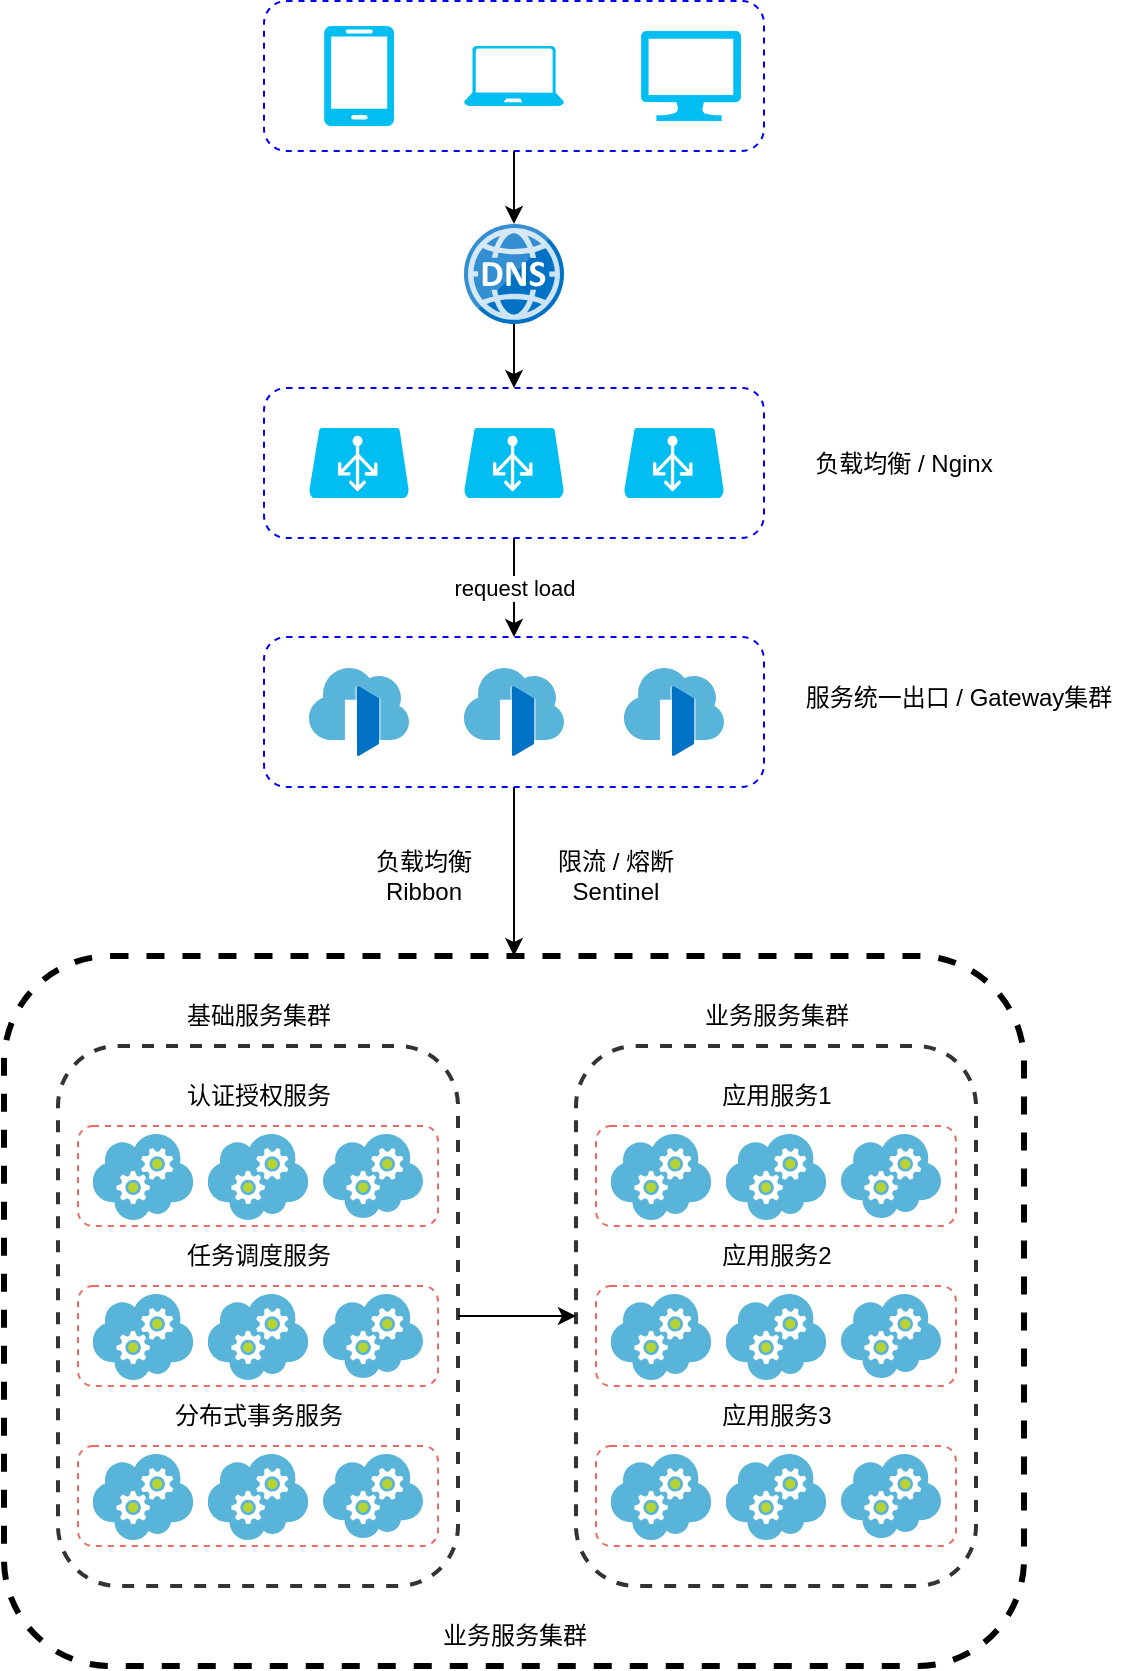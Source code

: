 <mxfile version="21.3.7" type="github">
  <diagram name="第 1 页" id="w9xl-TG2k7LFjIPjqJEN">
    <mxGraphModel dx="1434" dy="764" grid="1" gridSize="10" guides="1" tooltips="1" connect="1" arrows="1" fold="1" page="1" pageScale="1" pageWidth="827" pageHeight="1169" math="0" shadow="0">
      <root>
        <mxCell id="0" />
        <mxCell id="1" parent="0" />
        <mxCell id="45u271_x_Gc0cqA_vOGI-6" value="" style="rounded=1;whiteSpace=wrap;html=1;fillColor=none;strokeColor=#0000ff;dashed=1;" vertex="1" parent="1">
          <mxGeometry x="200" y="107.5" width="250" height="75" as="geometry" />
        </mxCell>
        <mxCell id="45u271_x_Gc0cqA_vOGI-2" value="" style="verticalLabelPosition=bottom;html=1;verticalAlign=top;align=center;strokeColor=none;fillColor=#00BEF2;shape=mxgraph.azure.mobile;pointerEvents=1;" vertex="1" parent="1">
          <mxGeometry x="230" y="120" width="35" height="50" as="geometry" />
        </mxCell>
        <mxCell id="45u271_x_Gc0cqA_vOGI-4" value="" style="verticalLabelPosition=bottom;html=1;verticalAlign=top;align=center;strokeColor=none;fillColor=#00BEF2;shape=mxgraph.azure.laptop;pointerEvents=1;" vertex="1" parent="1">
          <mxGeometry x="300" y="130" width="50" height="30" as="geometry" />
        </mxCell>
        <mxCell id="45u271_x_Gc0cqA_vOGI-5" value="" style="verticalLabelPosition=bottom;html=1;verticalAlign=top;align=center;strokeColor=none;fillColor=#00BEF2;shape=mxgraph.azure.computer;pointerEvents=1;" vertex="1" parent="1">
          <mxGeometry x="388.5" y="122.5" width="50" height="45" as="geometry" />
        </mxCell>
        <mxCell id="45u271_x_Gc0cqA_vOGI-7" value="" style="endArrow=classic;html=1;rounded=0;exitX=0.5;exitY=1;exitDx=0;exitDy=0;" edge="1" parent="1" source="45u271_x_Gc0cqA_vOGI-6" target="45u271_x_Gc0cqA_vOGI-10">
          <mxGeometry width="50" height="50" relative="1" as="geometry">
            <mxPoint x="390" y="330" as="sourcePoint" />
            <mxPoint x="370" y="220" as="targetPoint" />
          </mxGeometry>
        </mxCell>
        <mxCell id="45u271_x_Gc0cqA_vOGI-8" value="" style="verticalLabelPosition=bottom;html=1;verticalAlign=top;align=center;strokeColor=none;fillColor=#00BEF2;shape=mxgraph.azure.azure_load_balancer;" vertex="1" parent="1">
          <mxGeometry x="300" y="321" width="50" height="35" as="geometry" />
        </mxCell>
        <mxCell id="45u271_x_Gc0cqA_vOGI-11" style="edgeStyle=orthogonalEdgeStyle;rounded=0;orthogonalLoop=1;jettySize=auto;html=1;entryX=0.5;entryY=0;entryDx=0;entryDy=0;" edge="1" parent="1" source="45u271_x_Gc0cqA_vOGI-10" target="45u271_x_Gc0cqA_vOGI-18">
          <mxGeometry relative="1" as="geometry">
            <mxPoint x="410" y="320" as="targetPoint" />
          </mxGeometry>
        </mxCell>
        <mxCell id="45u271_x_Gc0cqA_vOGI-10" value="" style="image;sketch=0;aspect=fixed;html=1;points=[];align=center;fontSize=12;image=img/lib/mscae/DNS.svg;" vertex="1" parent="1">
          <mxGeometry x="300" y="219" width="50" height="50" as="geometry" />
        </mxCell>
        <mxCell id="45u271_x_Gc0cqA_vOGI-13" value="" style="verticalLabelPosition=bottom;html=1;verticalAlign=top;align=center;strokeColor=none;fillColor=#00BEF2;shape=mxgraph.azure.azure_load_balancer;" vertex="1" parent="1">
          <mxGeometry x="380" y="321" width="50" height="35" as="geometry" />
        </mxCell>
        <mxCell id="45u271_x_Gc0cqA_vOGI-14" value="" style="verticalLabelPosition=bottom;html=1;verticalAlign=top;align=center;strokeColor=none;fillColor=#00BEF2;shape=mxgraph.azure.azure_load_balancer;" vertex="1" parent="1">
          <mxGeometry x="222.5" y="321" width="50" height="35" as="geometry" />
        </mxCell>
        <mxCell id="45u271_x_Gc0cqA_vOGI-15" value="" style="image;sketch=0;aspect=fixed;html=1;points=[];align=center;fontSize=12;image=img/lib/mscae/Front_Doors.svg;" vertex="1" parent="1">
          <mxGeometry x="222.5" y="441" width="50" height="44" as="geometry" />
        </mxCell>
        <mxCell id="45u271_x_Gc0cqA_vOGI-16" value="" style="image;sketch=0;aspect=fixed;html=1;points=[];align=center;fontSize=12;image=img/lib/mscae/Front_Doors.svg;" vertex="1" parent="1">
          <mxGeometry x="300" y="441" width="50" height="44" as="geometry" />
        </mxCell>
        <mxCell id="45u271_x_Gc0cqA_vOGI-17" value="" style="image;sketch=0;aspect=fixed;html=1;points=[];align=center;fontSize=12;image=img/lib/mscae/Front_Doors.svg;" vertex="1" parent="1">
          <mxGeometry x="380" y="441" width="50" height="44" as="geometry" />
        </mxCell>
        <mxCell id="45u271_x_Gc0cqA_vOGI-20" value="request load" style="edgeStyle=orthogonalEdgeStyle;rounded=0;orthogonalLoop=1;jettySize=auto;html=1;exitX=0.5;exitY=1;exitDx=0;exitDy=0;entryX=0.5;entryY=0;entryDx=0;entryDy=0;" edge="1" parent="1" source="45u271_x_Gc0cqA_vOGI-18" target="45u271_x_Gc0cqA_vOGI-19">
          <mxGeometry relative="1" as="geometry" />
        </mxCell>
        <mxCell id="45u271_x_Gc0cqA_vOGI-18" value="" style="rounded=1;whiteSpace=wrap;html=1;fillColor=none;strokeColor=#0000ff;dashed=1;" vertex="1" parent="1">
          <mxGeometry x="200" y="301" width="250" height="75" as="geometry" />
        </mxCell>
        <mxCell id="45u271_x_Gc0cqA_vOGI-24" style="edgeStyle=orthogonalEdgeStyle;rounded=0;orthogonalLoop=1;jettySize=auto;html=1;exitX=0.5;exitY=1;exitDx=0;exitDy=0;entryX=0.5;entryY=0;entryDx=0;entryDy=0;" edge="1" parent="1" source="45u271_x_Gc0cqA_vOGI-19" target="45u271_x_Gc0cqA_vOGI-23">
          <mxGeometry relative="1" as="geometry" />
        </mxCell>
        <mxCell id="45u271_x_Gc0cqA_vOGI-19" value="" style="rounded=1;whiteSpace=wrap;html=1;fillColor=none;strokeColor=#0000ff;dashed=1;" vertex="1" parent="1">
          <mxGeometry x="200" y="425.5" width="250" height="75" as="geometry" />
        </mxCell>
        <mxCell id="45u271_x_Gc0cqA_vOGI-21" value="负载均衡 / Nginx" style="rounded=0;whiteSpace=wrap;html=1;fillColor=none;strokeColor=none;" vertex="1" parent="1">
          <mxGeometry x="465" y="323.5" width="110" height="30" as="geometry" />
        </mxCell>
        <mxCell id="45u271_x_Gc0cqA_vOGI-22" value="服务统一出口 / Gateway集群" style="rounded=0;whiteSpace=wrap;html=1;fillColor=none;strokeColor=none;" vertex="1" parent="1">
          <mxGeometry x="465" y="441" width="165" height="30" as="geometry" />
        </mxCell>
        <mxCell id="45u271_x_Gc0cqA_vOGI-23" value="" style="rounded=1;whiteSpace=wrap;html=1;fillColor=none;strokeColor=#000000;dashed=1;strokeWidth=3;" vertex="1" parent="1">
          <mxGeometry x="70" y="585" width="510" height="355" as="geometry" />
        </mxCell>
        <mxCell id="45u271_x_Gc0cqA_vOGI-25" value="限流 / 熔断&lt;br&gt;Sentinel" style="rounded=0;whiteSpace=wrap;html=1;fillColor=none;strokeColor=none;" vertex="1" parent="1">
          <mxGeometry x="340" y="530" width="71.5" height="30" as="geometry" />
        </mxCell>
        <mxCell id="45u271_x_Gc0cqA_vOGI-26" value="负载均衡&lt;br&gt;Ribbon" style="rounded=0;whiteSpace=wrap;html=1;fillColor=none;strokeColor=none;" vertex="1" parent="1">
          <mxGeometry x="250" y="530" width="60" height="30" as="geometry" />
        </mxCell>
        <mxCell id="45u271_x_Gc0cqA_vOGI-53" value="业务服务集群" style="rounded=0;whiteSpace=wrap;html=1;fillColor=none;strokeColor=none;" vertex="1" parent="1">
          <mxGeometry x="242.5" y="910" width="165" height="30" as="geometry" />
        </mxCell>
        <mxCell id="45u271_x_Gc0cqA_vOGI-80" value="" style="group" vertex="1" connectable="0" parent="1">
          <mxGeometry x="97" y="600" width="200" height="300" as="geometry" />
        </mxCell>
        <mxCell id="45u271_x_Gc0cqA_vOGI-27" value="基础服务集群" style="rounded=0;whiteSpace=wrap;html=1;fillColor=none;strokeColor=none;" vertex="1" parent="45u271_x_Gc0cqA_vOGI-80">
          <mxGeometry x="17.5" width="165" height="30" as="geometry" />
        </mxCell>
        <mxCell id="45u271_x_Gc0cqA_vOGI-28" value="" style="rounded=1;whiteSpace=wrap;html=1;fillColor=none;strokeColor=#333333;dashed=1;strokeWidth=2;" vertex="1" parent="45u271_x_Gc0cqA_vOGI-80">
          <mxGeometry y="30" width="200" height="270" as="geometry" />
        </mxCell>
        <mxCell id="45u271_x_Gc0cqA_vOGI-36" value="" style="group" vertex="1" connectable="0" parent="45u271_x_Gc0cqA_vOGI-80">
          <mxGeometry x="10" y="40" width="180" height="80" as="geometry" />
        </mxCell>
        <mxCell id="45u271_x_Gc0cqA_vOGI-29" value="认证授权服务" style="rounded=0;whiteSpace=wrap;html=1;fillColor=none;strokeColor=none;" vertex="1" parent="45u271_x_Gc0cqA_vOGI-36">
          <mxGeometry x="7.5" width="165" height="30" as="geometry" />
        </mxCell>
        <mxCell id="45u271_x_Gc0cqA_vOGI-33" value="" style="rounded=1;whiteSpace=wrap;html=1;fillColor=none;strokeColor=#EA6B66;dashed=1;" vertex="1" parent="45u271_x_Gc0cqA_vOGI-36">
          <mxGeometry y="30" width="180" height="50" as="geometry" />
        </mxCell>
        <mxCell id="45u271_x_Gc0cqA_vOGI-30" value="" style="image;sketch=0;aspect=fixed;html=1;points=[];align=center;fontSize=12;image=img/lib/mscae/Cloud_Services_Classic.svg;" vertex="1" parent="45u271_x_Gc0cqA_vOGI-36">
          <mxGeometry x="7.5" y="35" width="50" height="42" as="geometry" />
        </mxCell>
        <mxCell id="45u271_x_Gc0cqA_vOGI-31" value="" style="image;sketch=0;aspect=fixed;html=1;points=[];align=center;fontSize=12;image=img/lib/mscae/Cloud_Services_Classic.svg;" vertex="1" parent="45u271_x_Gc0cqA_vOGI-36">
          <mxGeometry x="65" y="35" width="50" height="42" as="geometry" />
        </mxCell>
        <mxCell id="45u271_x_Gc0cqA_vOGI-32" value="" style="image;sketch=0;aspect=fixed;html=1;points=[];align=center;fontSize=12;image=img/lib/mscae/Cloud_Services_Classic.svg;" vertex="1" parent="45u271_x_Gc0cqA_vOGI-36">
          <mxGeometry x="122.5" y="34" width="50" height="42" as="geometry" />
        </mxCell>
        <mxCell id="45u271_x_Gc0cqA_vOGI-34" value="" style="image;sketch=0;aspect=fixed;html=1;points=[];align=center;fontSize=12;image=img/lib/mscae/Cloud_Services_Classic.svg;" vertex="1" parent="45u271_x_Gc0cqA_vOGI-36">
          <mxGeometry x="7.5" y="34" width="50" height="42" as="geometry" />
        </mxCell>
        <mxCell id="45u271_x_Gc0cqA_vOGI-35" value="" style="image;sketch=0;aspect=fixed;html=1;points=[];align=center;fontSize=12;image=img/lib/mscae/Cloud_Services_Classic.svg;" vertex="1" parent="45u271_x_Gc0cqA_vOGI-36">
          <mxGeometry x="65" y="34" width="50" height="42" as="geometry" />
        </mxCell>
        <mxCell id="45u271_x_Gc0cqA_vOGI-37" value="" style="group" vertex="1" connectable="0" parent="45u271_x_Gc0cqA_vOGI-80">
          <mxGeometry x="10" y="120" width="180" height="80" as="geometry" />
        </mxCell>
        <mxCell id="45u271_x_Gc0cqA_vOGI-38" value="任务调度服务" style="rounded=0;whiteSpace=wrap;html=1;fillColor=none;strokeColor=none;" vertex="1" parent="45u271_x_Gc0cqA_vOGI-37">
          <mxGeometry x="7.5" width="165" height="30" as="geometry" />
        </mxCell>
        <mxCell id="45u271_x_Gc0cqA_vOGI-39" value="" style="rounded=1;whiteSpace=wrap;html=1;fillColor=none;strokeColor=#EA6B66;dashed=1;" vertex="1" parent="45u271_x_Gc0cqA_vOGI-37">
          <mxGeometry y="30" width="180" height="50" as="geometry" />
        </mxCell>
        <mxCell id="45u271_x_Gc0cqA_vOGI-40" value="" style="image;sketch=0;aspect=fixed;html=1;points=[];align=center;fontSize=12;image=img/lib/mscae/Cloud_Services_Classic.svg;" vertex="1" parent="45u271_x_Gc0cqA_vOGI-37">
          <mxGeometry x="7.5" y="35" width="50" height="42" as="geometry" />
        </mxCell>
        <mxCell id="45u271_x_Gc0cqA_vOGI-41" value="" style="image;sketch=0;aspect=fixed;html=1;points=[];align=center;fontSize=12;image=img/lib/mscae/Cloud_Services_Classic.svg;" vertex="1" parent="45u271_x_Gc0cqA_vOGI-37">
          <mxGeometry x="65" y="35" width="50" height="42" as="geometry" />
        </mxCell>
        <mxCell id="45u271_x_Gc0cqA_vOGI-42" value="" style="image;sketch=0;aspect=fixed;html=1;points=[];align=center;fontSize=12;image=img/lib/mscae/Cloud_Services_Classic.svg;" vertex="1" parent="45u271_x_Gc0cqA_vOGI-37">
          <mxGeometry x="122.5" y="34" width="50" height="42" as="geometry" />
        </mxCell>
        <mxCell id="45u271_x_Gc0cqA_vOGI-43" value="" style="image;sketch=0;aspect=fixed;html=1;points=[];align=center;fontSize=12;image=img/lib/mscae/Cloud_Services_Classic.svg;" vertex="1" parent="45u271_x_Gc0cqA_vOGI-37">
          <mxGeometry x="7.5" y="34" width="50" height="42" as="geometry" />
        </mxCell>
        <mxCell id="45u271_x_Gc0cqA_vOGI-44" value="" style="image;sketch=0;aspect=fixed;html=1;points=[];align=center;fontSize=12;image=img/lib/mscae/Cloud_Services_Classic.svg;" vertex="1" parent="45u271_x_Gc0cqA_vOGI-37">
          <mxGeometry x="65" y="34" width="50" height="42" as="geometry" />
        </mxCell>
        <mxCell id="45u271_x_Gc0cqA_vOGI-45" value="" style="group" vertex="1" connectable="0" parent="45u271_x_Gc0cqA_vOGI-80">
          <mxGeometry x="10" y="200" width="180" height="80" as="geometry" />
        </mxCell>
        <mxCell id="45u271_x_Gc0cqA_vOGI-46" value="分布式事务服务" style="rounded=0;whiteSpace=wrap;html=1;fillColor=none;strokeColor=none;" vertex="1" parent="45u271_x_Gc0cqA_vOGI-45">
          <mxGeometry x="7.5" width="165" height="30" as="geometry" />
        </mxCell>
        <mxCell id="45u271_x_Gc0cqA_vOGI-47" value="" style="rounded=1;whiteSpace=wrap;html=1;fillColor=none;strokeColor=#EA6B66;dashed=1;" vertex="1" parent="45u271_x_Gc0cqA_vOGI-45">
          <mxGeometry y="30" width="180" height="50" as="geometry" />
        </mxCell>
        <mxCell id="45u271_x_Gc0cqA_vOGI-48" value="" style="image;sketch=0;aspect=fixed;html=1;points=[];align=center;fontSize=12;image=img/lib/mscae/Cloud_Services_Classic.svg;" vertex="1" parent="45u271_x_Gc0cqA_vOGI-45">
          <mxGeometry x="7.5" y="35" width="50" height="42" as="geometry" />
        </mxCell>
        <mxCell id="45u271_x_Gc0cqA_vOGI-49" value="" style="image;sketch=0;aspect=fixed;html=1;points=[];align=center;fontSize=12;image=img/lib/mscae/Cloud_Services_Classic.svg;" vertex="1" parent="45u271_x_Gc0cqA_vOGI-45">
          <mxGeometry x="65" y="35" width="50" height="42" as="geometry" />
        </mxCell>
        <mxCell id="45u271_x_Gc0cqA_vOGI-50" value="" style="image;sketch=0;aspect=fixed;html=1;points=[];align=center;fontSize=12;image=img/lib/mscae/Cloud_Services_Classic.svg;" vertex="1" parent="45u271_x_Gc0cqA_vOGI-45">
          <mxGeometry x="122.5" y="34" width="50" height="42" as="geometry" />
        </mxCell>
        <mxCell id="45u271_x_Gc0cqA_vOGI-51" value="" style="image;sketch=0;aspect=fixed;html=1;points=[];align=center;fontSize=12;image=img/lib/mscae/Cloud_Services_Classic.svg;" vertex="1" parent="45u271_x_Gc0cqA_vOGI-45">
          <mxGeometry x="7.5" y="34" width="50" height="42" as="geometry" />
        </mxCell>
        <mxCell id="45u271_x_Gc0cqA_vOGI-52" value="" style="image;sketch=0;aspect=fixed;html=1;points=[];align=center;fontSize=12;image=img/lib/mscae/Cloud_Services_Classic.svg;" vertex="1" parent="45u271_x_Gc0cqA_vOGI-45">
          <mxGeometry x="65" y="34" width="50" height="42" as="geometry" />
        </mxCell>
        <mxCell id="45u271_x_Gc0cqA_vOGI-82" value="" style="group" vertex="1" connectable="0" parent="1">
          <mxGeometry x="356" y="600" width="200" height="300" as="geometry" />
        </mxCell>
        <mxCell id="45u271_x_Gc0cqA_vOGI-83" value="业务服务集群" style="rounded=0;whiteSpace=wrap;html=1;fillColor=none;strokeColor=none;" vertex="1" parent="45u271_x_Gc0cqA_vOGI-82">
          <mxGeometry x="17.5" width="165" height="30" as="geometry" />
        </mxCell>
        <mxCell id="45u271_x_Gc0cqA_vOGI-84" value="" style="rounded=1;whiteSpace=wrap;html=1;fillColor=none;strokeColor=#333333;dashed=1;strokeWidth=2;" vertex="1" parent="45u271_x_Gc0cqA_vOGI-82">
          <mxGeometry y="30" width="200" height="270" as="geometry" />
        </mxCell>
        <mxCell id="45u271_x_Gc0cqA_vOGI-85" value="" style="group" vertex="1" connectable="0" parent="45u271_x_Gc0cqA_vOGI-82">
          <mxGeometry x="10" y="40" width="180" height="80" as="geometry" />
        </mxCell>
        <mxCell id="45u271_x_Gc0cqA_vOGI-86" value="应用服务1" style="rounded=0;whiteSpace=wrap;html=1;fillColor=none;strokeColor=none;" vertex="1" parent="45u271_x_Gc0cqA_vOGI-85">
          <mxGeometry x="7.5" width="165" height="30" as="geometry" />
        </mxCell>
        <mxCell id="45u271_x_Gc0cqA_vOGI-87" value="" style="rounded=1;whiteSpace=wrap;html=1;fillColor=none;strokeColor=#EA6B66;dashed=1;" vertex="1" parent="45u271_x_Gc0cqA_vOGI-85">
          <mxGeometry y="30" width="180" height="50" as="geometry" />
        </mxCell>
        <mxCell id="45u271_x_Gc0cqA_vOGI-88" value="" style="image;sketch=0;aspect=fixed;html=1;points=[];align=center;fontSize=12;image=img/lib/mscae/Cloud_Services_Classic.svg;" vertex="1" parent="45u271_x_Gc0cqA_vOGI-85">
          <mxGeometry x="7.5" y="35" width="50" height="42" as="geometry" />
        </mxCell>
        <mxCell id="45u271_x_Gc0cqA_vOGI-89" value="" style="image;sketch=0;aspect=fixed;html=1;points=[];align=center;fontSize=12;image=img/lib/mscae/Cloud_Services_Classic.svg;" vertex="1" parent="45u271_x_Gc0cqA_vOGI-85">
          <mxGeometry x="65" y="35" width="50" height="42" as="geometry" />
        </mxCell>
        <mxCell id="45u271_x_Gc0cqA_vOGI-90" value="" style="image;sketch=0;aspect=fixed;html=1;points=[];align=center;fontSize=12;image=img/lib/mscae/Cloud_Services_Classic.svg;" vertex="1" parent="45u271_x_Gc0cqA_vOGI-85">
          <mxGeometry x="122.5" y="34" width="50" height="42" as="geometry" />
        </mxCell>
        <mxCell id="45u271_x_Gc0cqA_vOGI-91" value="" style="image;sketch=0;aspect=fixed;html=1;points=[];align=center;fontSize=12;image=img/lib/mscae/Cloud_Services_Classic.svg;" vertex="1" parent="45u271_x_Gc0cqA_vOGI-85">
          <mxGeometry x="7.5" y="34" width="50" height="42" as="geometry" />
        </mxCell>
        <mxCell id="45u271_x_Gc0cqA_vOGI-92" value="" style="image;sketch=0;aspect=fixed;html=1;points=[];align=center;fontSize=12;image=img/lib/mscae/Cloud_Services_Classic.svg;" vertex="1" parent="45u271_x_Gc0cqA_vOGI-85">
          <mxGeometry x="65" y="34" width="50" height="42" as="geometry" />
        </mxCell>
        <mxCell id="45u271_x_Gc0cqA_vOGI-93" value="" style="group" vertex="1" connectable="0" parent="45u271_x_Gc0cqA_vOGI-82">
          <mxGeometry x="10" y="120" width="180" height="80" as="geometry" />
        </mxCell>
        <mxCell id="45u271_x_Gc0cqA_vOGI-94" value="应用服务2" style="rounded=0;whiteSpace=wrap;html=1;fillColor=none;strokeColor=none;" vertex="1" parent="45u271_x_Gc0cqA_vOGI-93">
          <mxGeometry x="7.5" width="165" height="30" as="geometry" />
        </mxCell>
        <mxCell id="45u271_x_Gc0cqA_vOGI-95" value="" style="rounded=1;whiteSpace=wrap;html=1;fillColor=none;strokeColor=#EA6B66;dashed=1;" vertex="1" parent="45u271_x_Gc0cqA_vOGI-93">
          <mxGeometry y="30" width="180" height="50" as="geometry" />
        </mxCell>
        <mxCell id="45u271_x_Gc0cqA_vOGI-96" value="" style="image;sketch=0;aspect=fixed;html=1;points=[];align=center;fontSize=12;image=img/lib/mscae/Cloud_Services_Classic.svg;" vertex="1" parent="45u271_x_Gc0cqA_vOGI-93">
          <mxGeometry x="7.5" y="35" width="50" height="42" as="geometry" />
        </mxCell>
        <mxCell id="45u271_x_Gc0cqA_vOGI-97" value="" style="image;sketch=0;aspect=fixed;html=1;points=[];align=center;fontSize=12;image=img/lib/mscae/Cloud_Services_Classic.svg;" vertex="1" parent="45u271_x_Gc0cqA_vOGI-93">
          <mxGeometry x="65" y="35" width="50" height="42" as="geometry" />
        </mxCell>
        <mxCell id="45u271_x_Gc0cqA_vOGI-98" value="" style="image;sketch=0;aspect=fixed;html=1;points=[];align=center;fontSize=12;image=img/lib/mscae/Cloud_Services_Classic.svg;" vertex="1" parent="45u271_x_Gc0cqA_vOGI-93">
          <mxGeometry x="122.5" y="34" width="50" height="42" as="geometry" />
        </mxCell>
        <mxCell id="45u271_x_Gc0cqA_vOGI-99" value="" style="image;sketch=0;aspect=fixed;html=1;points=[];align=center;fontSize=12;image=img/lib/mscae/Cloud_Services_Classic.svg;" vertex="1" parent="45u271_x_Gc0cqA_vOGI-93">
          <mxGeometry x="7.5" y="34" width="50" height="42" as="geometry" />
        </mxCell>
        <mxCell id="45u271_x_Gc0cqA_vOGI-100" value="" style="image;sketch=0;aspect=fixed;html=1;points=[];align=center;fontSize=12;image=img/lib/mscae/Cloud_Services_Classic.svg;" vertex="1" parent="45u271_x_Gc0cqA_vOGI-93">
          <mxGeometry x="65" y="34" width="50" height="42" as="geometry" />
        </mxCell>
        <mxCell id="45u271_x_Gc0cqA_vOGI-101" value="" style="group" vertex="1" connectable="0" parent="45u271_x_Gc0cqA_vOGI-82">
          <mxGeometry x="10" y="200" width="180" height="80" as="geometry" />
        </mxCell>
        <mxCell id="45u271_x_Gc0cqA_vOGI-102" value="应用服务3" style="rounded=0;whiteSpace=wrap;html=1;fillColor=none;strokeColor=none;" vertex="1" parent="45u271_x_Gc0cqA_vOGI-101">
          <mxGeometry x="7.5" width="165" height="30" as="geometry" />
        </mxCell>
        <mxCell id="45u271_x_Gc0cqA_vOGI-103" value="" style="rounded=1;whiteSpace=wrap;html=1;fillColor=none;strokeColor=#EA6B66;dashed=1;" vertex="1" parent="45u271_x_Gc0cqA_vOGI-101">
          <mxGeometry y="30" width="180" height="50" as="geometry" />
        </mxCell>
        <mxCell id="45u271_x_Gc0cqA_vOGI-104" value="" style="image;sketch=0;aspect=fixed;html=1;points=[];align=center;fontSize=12;image=img/lib/mscae/Cloud_Services_Classic.svg;" vertex="1" parent="45u271_x_Gc0cqA_vOGI-101">
          <mxGeometry x="7.5" y="35" width="50" height="42" as="geometry" />
        </mxCell>
        <mxCell id="45u271_x_Gc0cqA_vOGI-105" value="" style="image;sketch=0;aspect=fixed;html=1;points=[];align=center;fontSize=12;image=img/lib/mscae/Cloud_Services_Classic.svg;" vertex="1" parent="45u271_x_Gc0cqA_vOGI-101">
          <mxGeometry x="65" y="35" width="50" height="42" as="geometry" />
        </mxCell>
        <mxCell id="45u271_x_Gc0cqA_vOGI-106" value="" style="image;sketch=0;aspect=fixed;html=1;points=[];align=center;fontSize=12;image=img/lib/mscae/Cloud_Services_Classic.svg;" vertex="1" parent="45u271_x_Gc0cqA_vOGI-101">
          <mxGeometry x="122.5" y="34" width="50" height="42" as="geometry" />
        </mxCell>
        <mxCell id="45u271_x_Gc0cqA_vOGI-107" value="" style="image;sketch=0;aspect=fixed;html=1;points=[];align=center;fontSize=12;image=img/lib/mscae/Cloud_Services_Classic.svg;" vertex="1" parent="45u271_x_Gc0cqA_vOGI-101">
          <mxGeometry x="7.5" y="34" width="50" height="42" as="geometry" />
        </mxCell>
        <mxCell id="45u271_x_Gc0cqA_vOGI-108" value="" style="image;sketch=0;aspect=fixed;html=1;points=[];align=center;fontSize=12;image=img/lib/mscae/Cloud_Services_Classic.svg;" vertex="1" parent="45u271_x_Gc0cqA_vOGI-101">
          <mxGeometry x="65" y="34" width="50" height="42" as="geometry" />
        </mxCell>
        <mxCell id="45u271_x_Gc0cqA_vOGI-109" style="edgeStyle=orthogonalEdgeStyle;rounded=0;orthogonalLoop=1;jettySize=auto;html=1;exitX=1;exitY=0.5;exitDx=0;exitDy=0;entryX=0;entryY=0.5;entryDx=0;entryDy=0;" edge="1" parent="1" source="45u271_x_Gc0cqA_vOGI-28" target="45u271_x_Gc0cqA_vOGI-84">
          <mxGeometry relative="1" as="geometry" />
        </mxCell>
      </root>
    </mxGraphModel>
  </diagram>
</mxfile>
